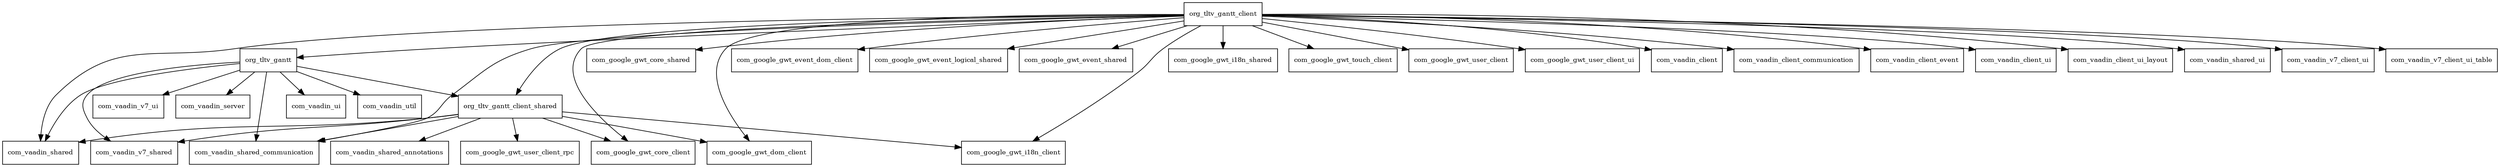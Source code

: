 digraph gantt_addon_1_0_0_package_dependencies {
  node [shape = box, fontsize=10.0];
  org_tltv_gantt -> com_vaadin_server;
  org_tltv_gantt -> com_vaadin_shared;
  org_tltv_gantt -> com_vaadin_shared_communication;
  org_tltv_gantt -> com_vaadin_ui;
  org_tltv_gantt -> com_vaadin_util;
  org_tltv_gantt -> com_vaadin_v7_shared;
  org_tltv_gantt -> com_vaadin_v7_ui;
  org_tltv_gantt -> org_tltv_gantt_client_shared;
  org_tltv_gantt_client -> com_google_gwt_core_client;
  org_tltv_gantt_client -> com_google_gwt_core_shared;
  org_tltv_gantt_client -> com_google_gwt_dom_client;
  org_tltv_gantt_client -> com_google_gwt_event_dom_client;
  org_tltv_gantt_client -> com_google_gwt_event_logical_shared;
  org_tltv_gantt_client -> com_google_gwt_event_shared;
  org_tltv_gantt_client -> com_google_gwt_i18n_client;
  org_tltv_gantt_client -> com_google_gwt_i18n_shared;
  org_tltv_gantt_client -> com_google_gwt_touch_client;
  org_tltv_gantt_client -> com_google_gwt_user_client;
  org_tltv_gantt_client -> com_google_gwt_user_client_ui;
  org_tltv_gantt_client -> com_vaadin_client;
  org_tltv_gantt_client -> com_vaadin_client_communication;
  org_tltv_gantt_client -> com_vaadin_client_event;
  org_tltv_gantt_client -> com_vaadin_client_ui;
  org_tltv_gantt_client -> com_vaadin_client_ui_layout;
  org_tltv_gantt_client -> com_vaadin_shared;
  org_tltv_gantt_client -> com_vaadin_shared_communication;
  org_tltv_gantt_client -> com_vaadin_shared_ui;
  org_tltv_gantt_client -> com_vaadin_v7_client_ui;
  org_tltv_gantt_client -> com_vaadin_v7_client_ui_table;
  org_tltv_gantt_client -> org_tltv_gantt;
  org_tltv_gantt_client -> org_tltv_gantt_client_shared;
  org_tltv_gantt_client_shared -> com_google_gwt_core_client;
  org_tltv_gantt_client_shared -> com_google_gwt_dom_client;
  org_tltv_gantt_client_shared -> com_google_gwt_i18n_client;
  org_tltv_gantt_client_shared -> com_google_gwt_user_client_rpc;
  org_tltv_gantt_client_shared -> com_vaadin_shared;
  org_tltv_gantt_client_shared -> com_vaadin_shared_annotations;
  org_tltv_gantt_client_shared -> com_vaadin_shared_communication;
  org_tltv_gantt_client_shared -> com_vaadin_v7_shared;
}
